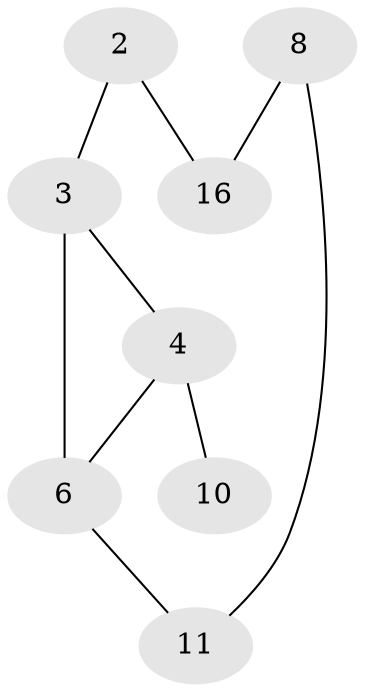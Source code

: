 // Generated by graph-tools (version 1.1) at 2025/46/02/15/25 05:46:28]
// undirected, 8 vertices, 9 edges
graph export_dot {
graph [start="1"]
  node [color=gray90,style=filled];
  2 [super="+1+7+9"];
  3 [super="+15"];
  4 [super="+5"];
  6 [super="+14"];
  8 [super="+1+18+20"];
  10 [super="+12+19"];
  11 [super="+13"];
  16 [super="+17"];
  2 -- 3;
  2 -- 16;
  3 -- 4;
  3 -- 6;
  4 -- 10;
  4 -- 6;
  6 -- 11;
  8 -- 16;
  8 -- 11;
}
